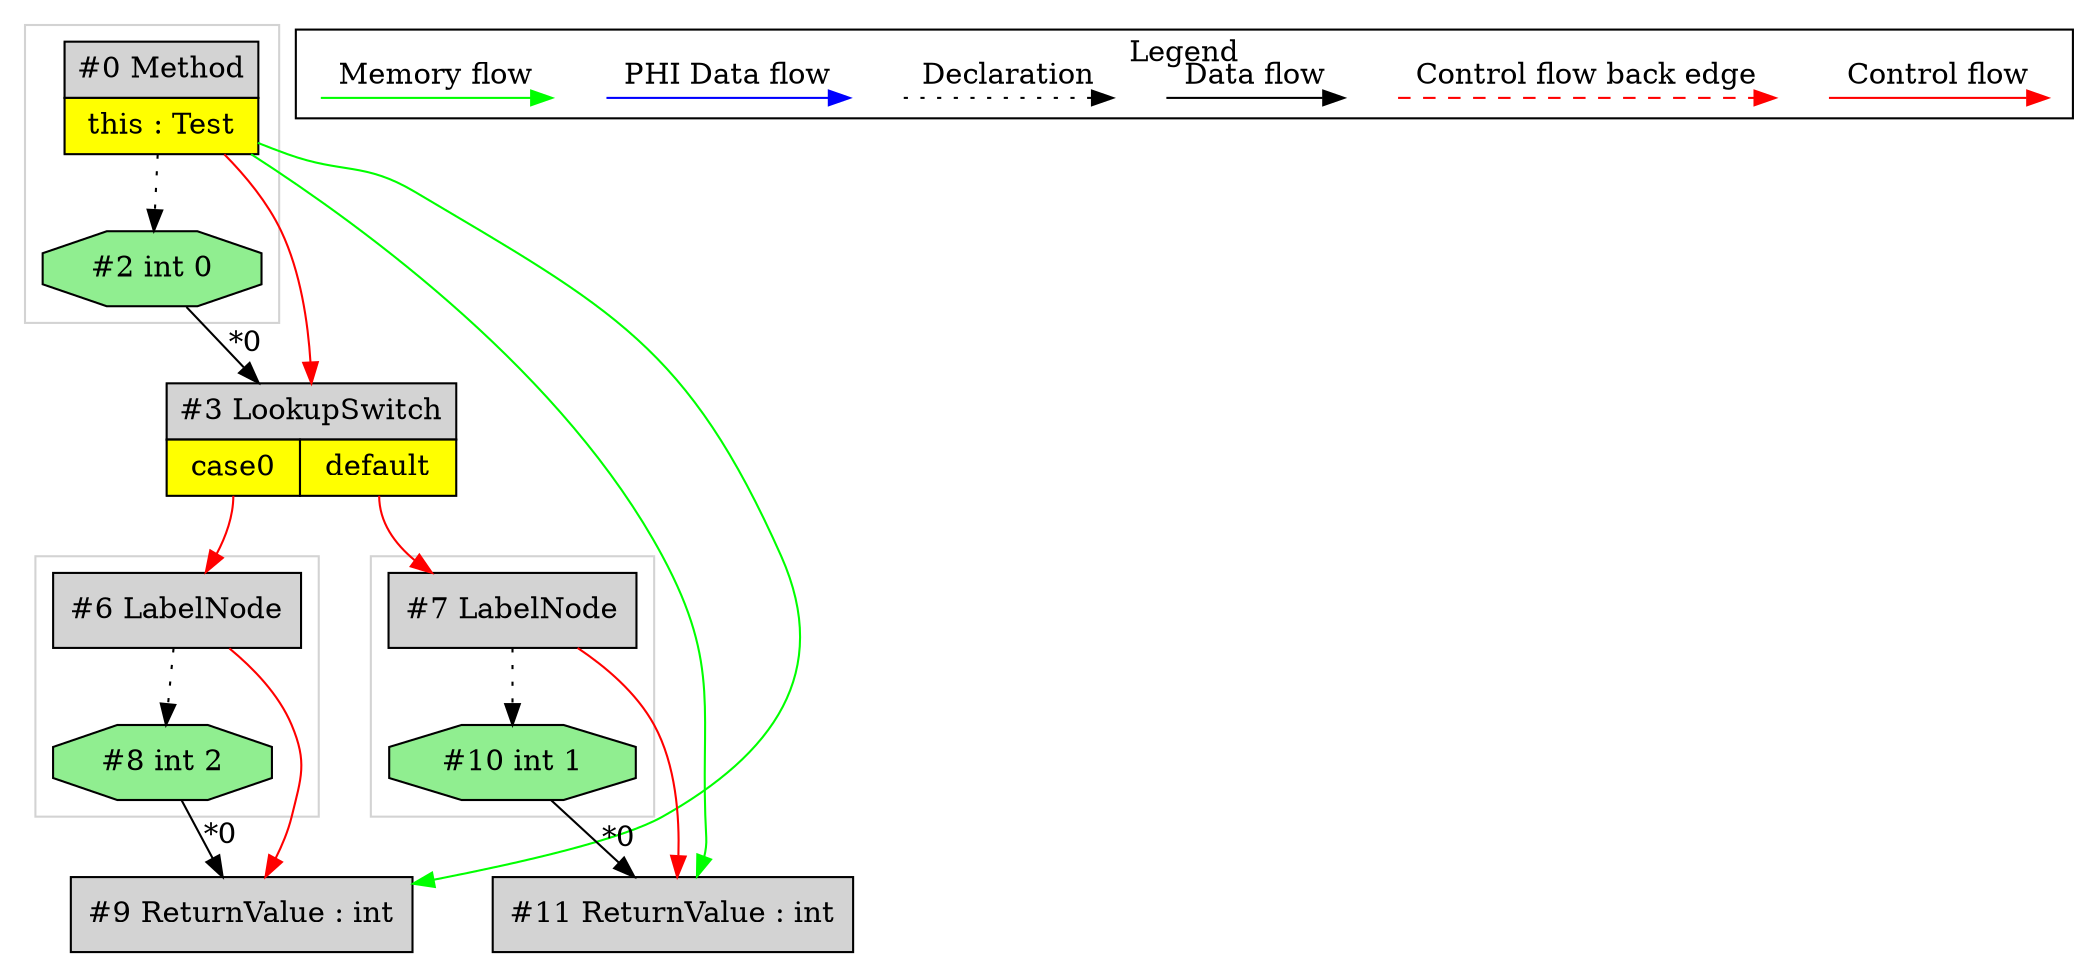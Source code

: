 digraph {
 ordering="in";
 node0[margin="0", label=<<table border="0" cellborder="1" cellspacing="0" cellpadding="5"><tr><td colspan="1">#0 Method</td></tr><tr><td port="prj1" bgcolor="yellow">this : Test</td></tr></table>>,shape=none, fillcolor=lightgrey, style=filled];
 node2[label="#2 int 0",shape=octagon, fillcolor=lightgreen, style=filled];
 node0 -> node2[style=dotted];
 node3[margin="0", label=<<table border="0" cellborder="1" cellspacing="0" cellpadding="5"><tr><td colspan="2">#3 LookupSwitch</td></tr><tr><td port="prj4" bgcolor="yellow">case0</td><td port="prj5" bgcolor="yellow">default</td></tr></table>>,shape=none, fillcolor=lightgrey, style=filled];
 node2 -> node3[headlabel="*0", labeldistance=2];
 node0 -> node3[labeldistance=2, color=red, fontcolor=red];
 node7[label="#7 LabelNode",shape=box, fillcolor=lightgrey, style=filled];
 node3:prj5 -> node7[labeldistance=2, color=red, fontcolor=red];
 node11[label="#11 ReturnValue : int",shape=box, fillcolor=lightgrey, style=filled];
 node10 -> node11[headlabel="*0", labeldistance=2];
 node7 -> node11[labeldistance=2, color=red, fontcolor=red];
 node0 -> node11[labeldistance=2, color=green, constraint=false];
 node10[label="#10 int 1",shape=octagon, fillcolor=lightgreen, style=filled];
 node7 -> node10[style=dotted];
 node6[label="#6 LabelNode",shape=box, fillcolor=lightgrey, style=filled];
 node3:prj4 -> node6[labeldistance=2, color=red, fontcolor=red];
 node9[label="#9 ReturnValue : int",shape=box, fillcolor=lightgrey, style=filled];
 node8 -> node9[headlabel="*0", labeldistance=2];
 node6 -> node9[labeldistance=2, color=red, fontcolor=red];
 node0 -> node9[labeldistance=2, color=green, constraint=false];
 node8[label="#8 int 2",shape=octagon, fillcolor=lightgreen, style=filled];
 node6 -> node8[style=dotted];
 subgraph cluster_0 {
  color=lightgray;
  node7;
  node10;
 }
 subgraph cluster_1 {
  color=lightgray;
  node0;
  node2;
 }
 subgraph cluster_2 {
  color=lightgray;
  node6;
  node8;
 }
 subgraph cluster_000 {
  label = "Legend";
  node [shape=point]
  {
   rank=same;
   c0 [style = invis];
   c1 [style = invis];
   c2 [style = invis];
   c3 [style = invis];
   d0 [style = invis];
   d1 [style = invis];
   d2 [style = invis];
   d3 [style = invis];
   d4 [style = invis];
   d5 [style = invis];
   d6 [style = invis];
   d7 [style = invis];
  }
  c0 -> c1 [label="Control flow", style=solid, color=red]
  c2 -> c3 [label="Control flow back edge", style=dashed, color=red]
  d0 -> d1 [label="Data flow"]
  d2 -> d3 [label="Declaration", style=dotted]
  d4 -> d5 [label="PHI Data flow", color=blue]
  d6 -> d7 [label="Memory flow", color=green]
 }

}
